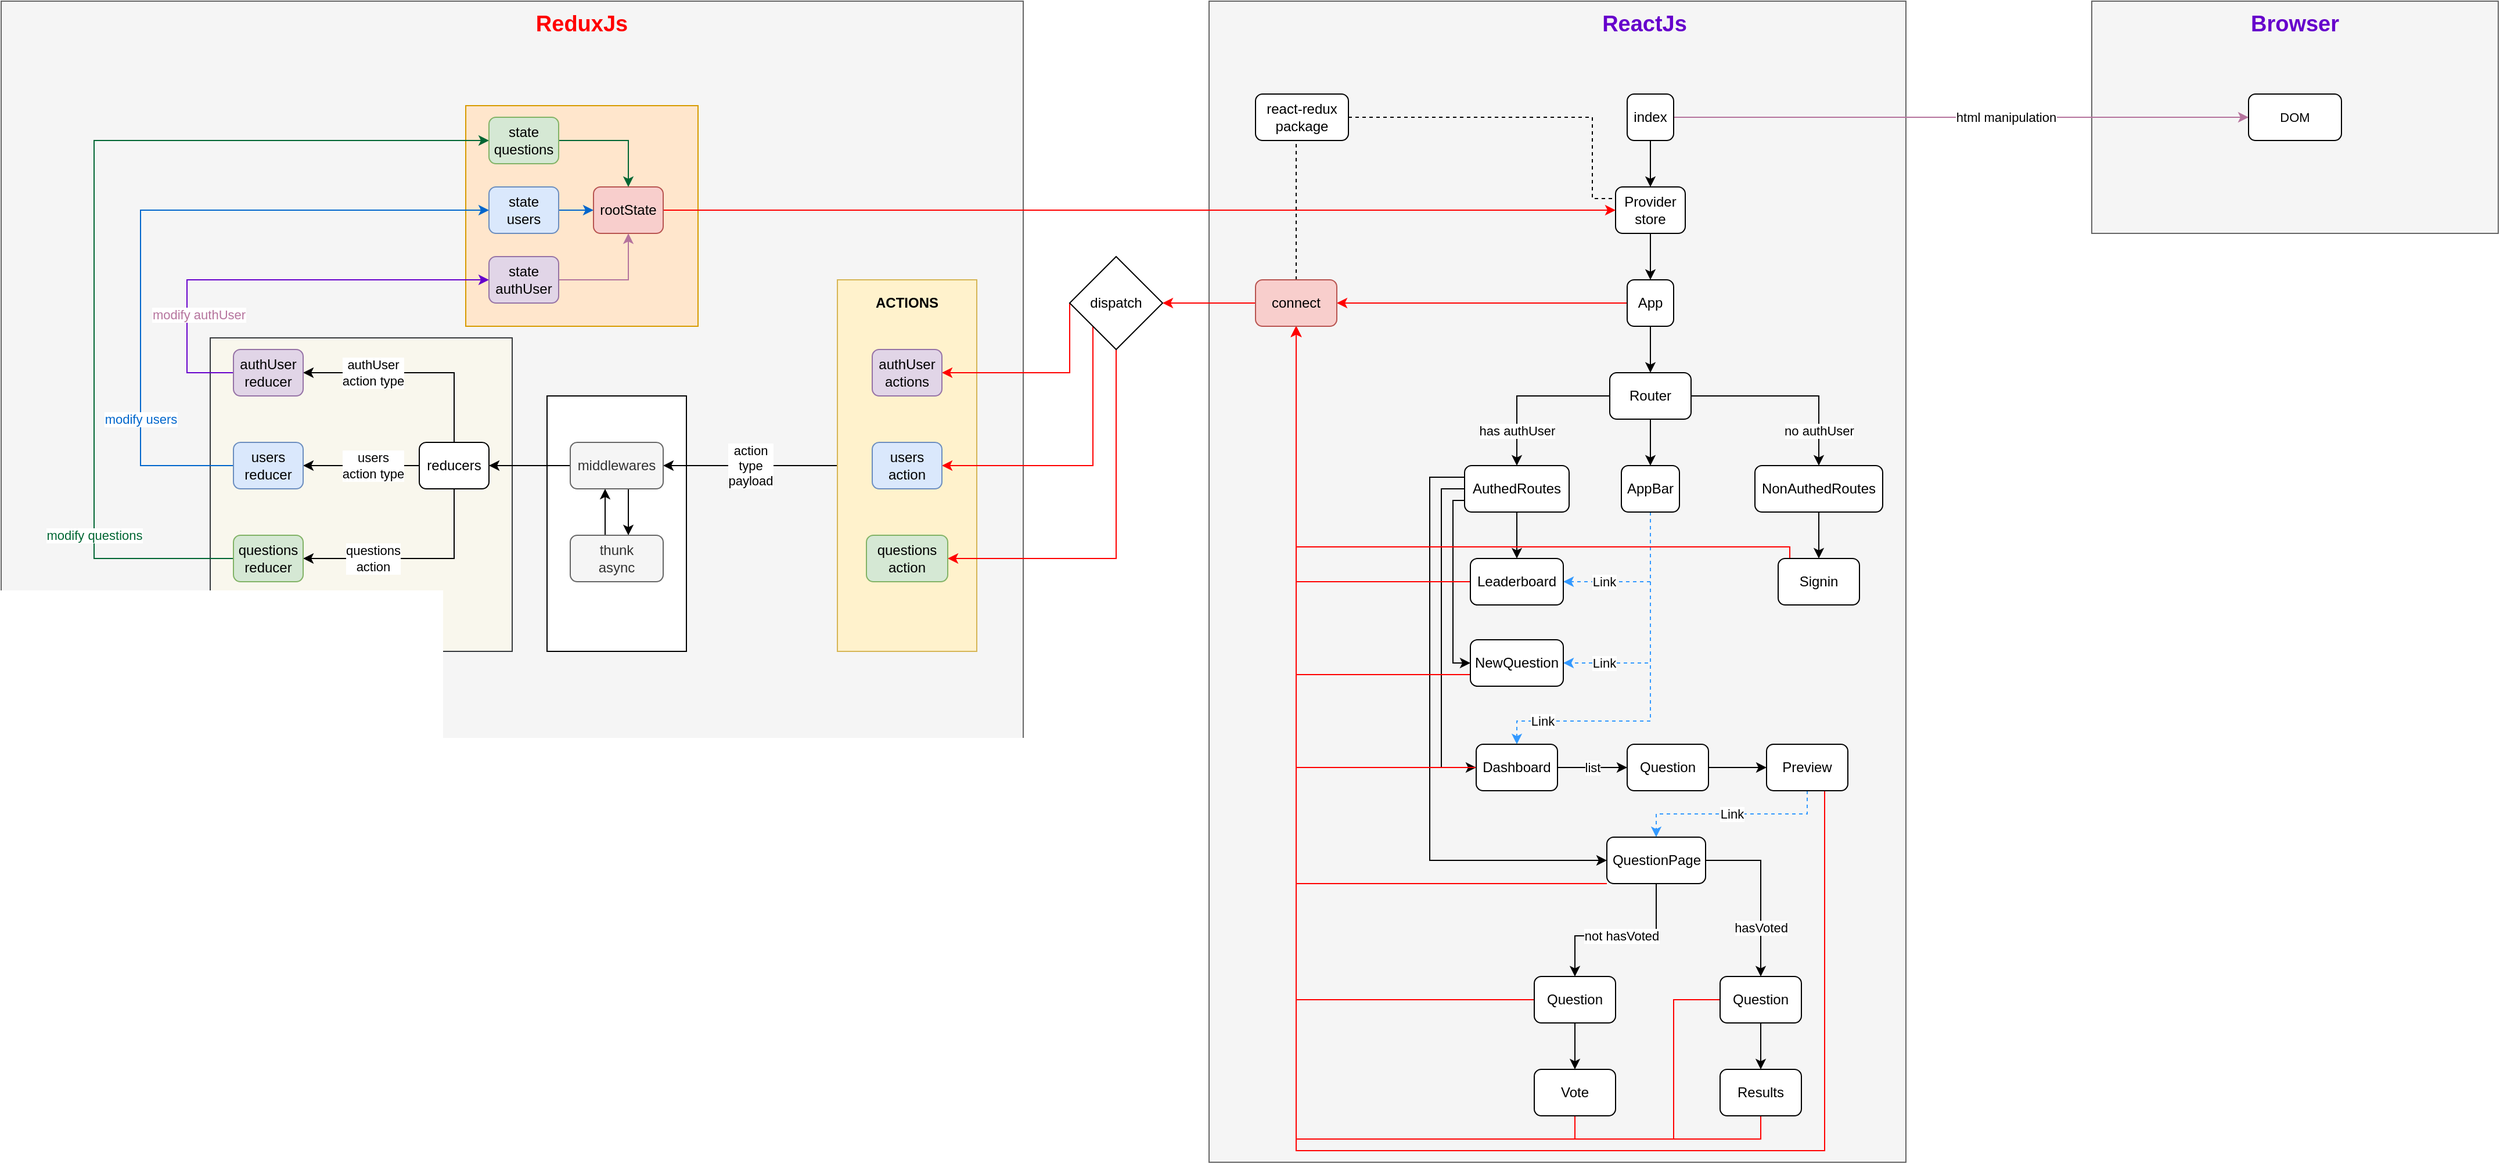 <mxfile version="15.0.6" type="device"><diagram id="oPxa9GDLtOtNXJTR6QMK" name="Page-1"><mxGraphModel dx="3122" dy="805" grid="1" gridSize="10" guides="1" tooltips="1" connect="1" arrows="1" fold="1" page="1" pageScale="1" pageWidth="850" pageHeight="1100" math="0" shadow="0"><root><mxCell id="0"/><mxCell id="1" parent="0"/><mxCell id="LUvh1TEYeLwvtFlhIdJD-115" value="" style="rounded=0;whiteSpace=wrap;html=1;fontColor=#333333;fillColor=#f5f5f5;strokeColor=#666666;" parent="1" vertex="1"><mxGeometry x="-1040" y="80" width="880" height="680" as="geometry"/></mxCell><mxCell id="UNLMK7qx7rCAs4kTIE7j-10" value="" style="rounded=0;whiteSpace=wrap;html=1;" parent="1" vertex="1"><mxGeometry x="-570" y="420" width="120" height="220" as="geometry"/></mxCell><mxCell id="UNLMK7qx7rCAs4kTIE7j-9" value="" style="rounded=0;whiteSpace=wrap;html=1;fillColor=#ffe6cc;strokeColor=#d79b00;" parent="1" vertex="1"><mxGeometry x="-640" y="170" width="200" height="190" as="geometry"/></mxCell><mxCell id="UNLMK7qx7rCAs4kTIE7j-8" value="" style="rounded=0;whiteSpace=wrap;html=1;fillColor=#f9f7ed;strokeColor=#36393d;" parent="1" vertex="1"><mxGeometry x="-860" y="370" width="260" height="270" as="geometry"/></mxCell><mxCell id="LUvh1TEYeLwvtFlhIdJD-120" value="" style="rounded=0;whiteSpace=wrap;html=1;fontColor=#333333;fillColor=#f5f5f5;strokeColor=#666666;" parent="1" vertex="1"><mxGeometry x="760" y="80" width="350" height="200" as="geometry"/></mxCell><mxCell id="LUvh1TEYeLwvtFlhIdJD-116" value="" style="rounded=0;whiteSpace=wrap;html=1;fontColor=#333333;fillColor=#f5f5f5;strokeColor=#666666;" parent="1" vertex="1"><mxGeometry y="80" width="600" height="1000" as="geometry"/></mxCell><mxCell id="LUvh1TEYeLwvtFlhIdJD-107" value="action&lt;br&gt;type&lt;br&gt;payload" style="edgeStyle=orthogonalEdgeStyle;rounded=0;orthogonalLoop=1;jettySize=auto;html=1;" parent="1" source="LUvh1TEYeLwvtFlhIdJD-105" target="LUvh1TEYeLwvtFlhIdJD-72" edge="1"><mxGeometry relative="1" as="geometry"><Array as="points"><mxPoint x="-420" y="480"/><mxPoint x="-420" y="480"/></Array></mxGeometry></mxCell><mxCell id="LUvh1TEYeLwvtFlhIdJD-105" value="" style="rounded=0;whiteSpace=wrap;html=1;fillColor=#fff2cc;strokeColor=#d6b656;" parent="1" vertex="1"><mxGeometry x="-320" y="320" width="120" height="320" as="geometry"/></mxCell><mxCell id="LUvh1TEYeLwvtFlhIdJD-21" style="edgeStyle=orthogonalEdgeStyle;rounded=0;orthogonalLoop=1;jettySize=auto;html=1;" parent="1" source="LUvh1TEYeLwvtFlhIdJD-1" target="LUvh1TEYeLwvtFlhIdJD-19" edge="1"><mxGeometry relative="1" as="geometry"/></mxCell><mxCell id="LUvh1TEYeLwvtFlhIdJD-122" value="html manipulation" style="edgeStyle=orthogonalEdgeStyle;rounded=0;orthogonalLoop=1;jettySize=auto;html=1;fontSize=11;strokeColor=#B5739D;" parent="1" source="LUvh1TEYeLwvtFlhIdJD-1" target="LUvh1TEYeLwvtFlhIdJD-133" edge="1"><mxGeometry x="0.156" relative="1" as="geometry"><mxPoint as="offset"/></mxGeometry></mxCell><mxCell id="LUvh1TEYeLwvtFlhIdJD-1" value="index" style="rounded=1;whiteSpace=wrap;html=1;" parent="1" vertex="1"><mxGeometry x="360" y="160" width="40" height="40" as="geometry"/></mxCell><mxCell id="LUvh1TEYeLwvtFlhIdJD-16" style="edgeStyle=orthogonalEdgeStyle;rounded=0;orthogonalLoop=1;jettySize=auto;html=1;" parent="1" source="LUvh1TEYeLwvtFlhIdJD-2" target="LUvh1TEYeLwvtFlhIdJD-7" edge="1"><mxGeometry relative="1" as="geometry"/></mxCell><mxCell id="LUvh1TEYeLwvtFlhIdJD-129" style="edgeStyle=orthogonalEdgeStyle;rounded=0;orthogonalLoop=1;jettySize=auto;html=1;fontSize=11;fontColor=#000000;strokeColor=#FF0000;" parent="1" source="LUvh1TEYeLwvtFlhIdJD-2" target="LUvh1TEYeLwvtFlhIdJD-85" edge="1"><mxGeometry relative="1" as="geometry"/></mxCell><mxCell id="LUvh1TEYeLwvtFlhIdJD-2" value="App" style="rounded=1;whiteSpace=wrap;html=1;" parent="1" vertex="1"><mxGeometry x="360" y="320" width="40" height="40" as="geometry"/></mxCell><mxCell id="LUvh1TEYeLwvtFlhIdJD-28" value="Link" style="edgeStyle=orthogonalEdgeStyle;rounded=0;orthogonalLoop=1;jettySize=auto;html=1;dashed=1;strokeColor=#3399FF;" parent="1" source="LUvh1TEYeLwvtFlhIdJD-3" target="LUvh1TEYeLwvtFlhIdJD-10" edge="1"><mxGeometry x="0.733" relative="1" as="geometry"><Array as="points"><mxPoint x="380" y="700"/><mxPoint x="265" y="700"/></Array><mxPoint as="offset"/></mxGeometry></mxCell><mxCell id="LUvh1TEYeLwvtFlhIdJD-30" value="Link" style="edgeStyle=orthogonalEdgeStyle;rounded=0;orthogonalLoop=1;jettySize=auto;html=1;dashed=1;strokeColor=#3399FF;" parent="1" source="LUvh1TEYeLwvtFlhIdJD-3" target="LUvh1TEYeLwvtFlhIdJD-12" edge="1"><mxGeometry x="0.481" relative="1" as="geometry"><Array as="points"><mxPoint x="380" y="580"/></Array><mxPoint as="offset"/></mxGeometry></mxCell><mxCell id="LUvh1TEYeLwvtFlhIdJD-38" value="Link" style="edgeStyle=orthogonalEdgeStyle;rounded=0;orthogonalLoop=1;jettySize=auto;html=1;dashed=1;strokeColor=#3399FF;" parent="1" source="LUvh1TEYeLwvtFlhIdJD-3" target="LUvh1TEYeLwvtFlhIdJD-11" edge="1"><mxGeometry x="0.658" relative="1" as="geometry"><Array as="points"><mxPoint x="380" y="650"/></Array><mxPoint as="offset"/></mxGeometry></mxCell><mxCell id="LUvh1TEYeLwvtFlhIdJD-3" value="AppBar" style="rounded=1;whiteSpace=wrap;html=1;" parent="1" vertex="1"><mxGeometry x="355" y="480" width="50" height="40" as="geometry"/></mxCell><mxCell id="LUvh1TEYeLwvtFlhIdJD-27" style="edgeStyle=orthogonalEdgeStyle;rounded=0;orthogonalLoop=1;jettySize=auto;html=1;" parent="1" source="LUvh1TEYeLwvtFlhIdJD-4" target="LUvh1TEYeLwvtFlhIdJD-6" edge="1"><mxGeometry relative="1" as="geometry"/></mxCell><mxCell id="LUvh1TEYeLwvtFlhIdJD-4" value="NonAuthedRoutes" style="rounded=1;whiteSpace=wrap;html=1;" parent="1" vertex="1"><mxGeometry x="470" y="480" width="110" height="40" as="geometry"/></mxCell><mxCell id="LUvh1TEYeLwvtFlhIdJD-35" style="edgeStyle=orthogonalEdgeStyle;rounded=0;orthogonalLoop=1;jettySize=auto;html=1;" parent="1" source="LUvh1TEYeLwvtFlhIdJD-5" target="LUvh1TEYeLwvtFlhIdJD-10" edge="1"><mxGeometry relative="1" as="geometry"><Array as="points"><mxPoint x="200" y="500"/><mxPoint x="200" y="740"/></Array></mxGeometry></mxCell><mxCell id="LUvh1TEYeLwvtFlhIdJD-36" style="edgeStyle=orthogonalEdgeStyle;rounded=0;orthogonalLoop=1;jettySize=auto;html=1;" parent="1" source="LUvh1TEYeLwvtFlhIdJD-5" target="LUvh1TEYeLwvtFlhIdJD-12" edge="1"><mxGeometry relative="1" as="geometry"/></mxCell><mxCell id="LUvh1TEYeLwvtFlhIdJD-37" style="edgeStyle=orthogonalEdgeStyle;rounded=0;orthogonalLoop=1;jettySize=auto;html=1;" parent="1" source="LUvh1TEYeLwvtFlhIdJD-5" target="LUvh1TEYeLwvtFlhIdJD-11" edge="1"><mxGeometry relative="1" as="geometry"><Array as="points"><mxPoint x="210" y="510"/><mxPoint x="210" y="650"/></Array></mxGeometry></mxCell><mxCell id="LUvh1TEYeLwvtFlhIdJD-61" style="edgeStyle=orthogonalEdgeStyle;rounded=0;orthogonalLoop=1;jettySize=auto;html=1;" parent="1" source="LUvh1TEYeLwvtFlhIdJD-5" target="LUvh1TEYeLwvtFlhIdJD-56" edge="1"><mxGeometry relative="1" as="geometry"><mxPoint x="160" y="800" as="targetPoint"/><Array as="points"><mxPoint x="190" y="490"/><mxPoint x="190" y="820"/></Array></mxGeometry></mxCell><mxCell id="LUvh1TEYeLwvtFlhIdJD-5" value="AuthedRoutes" style="rounded=1;whiteSpace=wrap;html=1;" parent="1" vertex="1"><mxGeometry x="220" y="480" width="90" height="40" as="geometry"/></mxCell><mxCell id="LUvh1TEYeLwvtFlhIdJD-95" style="edgeStyle=orthogonalEdgeStyle;rounded=0;orthogonalLoop=1;jettySize=auto;html=1;strokeColor=#FF0000;" parent="1" source="LUvh1TEYeLwvtFlhIdJD-6" target="LUvh1TEYeLwvtFlhIdJD-85" edge="1"><mxGeometry relative="1" as="geometry"><Array as="points"><mxPoint x="500" y="550"/><mxPoint x="75" y="550"/></Array></mxGeometry></mxCell><mxCell id="LUvh1TEYeLwvtFlhIdJD-6" value="Signin" style="rounded=1;whiteSpace=wrap;html=1;" parent="1" vertex="1"><mxGeometry x="490" y="560" width="70" height="40" as="geometry"/></mxCell><mxCell id="LUvh1TEYeLwvtFlhIdJD-13" style="edgeStyle=orthogonalEdgeStyle;rounded=0;orthogonalLoop=1;jettySize=auto;html=1;" parent="1" source="LUvh1TEYeLwvtFlhIdJD-7" target="LUvh1TEYeLwvtFlhIdJD-3" edge="1"><mxGeometry relative="1" as="geometry"/></mxCell><mxCell id="LUvh1TEYeLwvtFlhIdJD-14" value="has authUser" style="edgeStyle=orthogonalEdgeStyle;rounded=0;orthogonalLoop=1;jettySize=auto;html=1;" parent="1" source="LUvh1TEYeLwvtFlhIdJD-7" target="LUvh1TEYeLwvtFlhIdJD-5" edge="1"><mxGeometry x="0.571" relative="1" as="geometry"><mxPoint as="offset"/></mxGeometry></mxCell><mxCell id="LUvh1TEYeLwvtFlhIdJD-15" value="no authUser" style="edgeStyle=orthogonalEdgeStyle;rounded=0;orthogonalLoop=1;jettySize=auto;html=1;" parent="1" source="LUvh1TEYeLwvtFlhIdJD-7" target="LUvh1TEYeLwvtFlhIdJD-4" edge="1"><mxGeometry x="0.647" relative="1" as="geometry"><mxPoint as="offset"/></mxGeometry></mxCell><mxCell id="LUvh1TEYeLwvtFlhIdJD-7" value="Router" style="rounded=1;whiteSpace=wrap;html=1;" parent="1" vertex="1"><mxGeometry x="345" y="400" width="70" height="40" as="geometry"/></mxCell><mxCell id="LUvh1TEYeLwvtFlhIdJD-58" value="list" style="edgeStyle=orthogonalEdgeStyle;rounded=0;orthogonalLoop=1;jettySize=auto;html=1;labelBackgroundColor=#FFFFFF;" parent="1" source="LUvh1TEYeLwvtFlhIdJD-10" target="LUvh1TEYeLwvtFlhIdJD-53" edge="1"><mxGeometry relative="1" as="geometry"/></mxCell><mxCell id="LUvh1TEYeLwvtFlhIdJD-92" style="edgeStyle=orthogonalEdgeStyle;rounded=0;orthogonalLoop=1;jettySize=auto;html=1;strokeColor=#FF0000;" parent="1" source="LUvh1TEYeLwvtFlhIdJD-10" target="LUvh1TEYeLwvtFlhIdJD-85" edge="1"><mxGeometry relative="1" as="geometry"/></mxCell><mxCell id="LUvh1TEYeLwvtFlhIdJD-130" value="Link" style="edgeStyle=orthogonalEdgeStyle;rounded=0;orthogonalLoop=1;jettySize=auto;html=1;labelBackgroundColor=#FFFFFF;fontSize=11;fontColor=#000000;exitX=0.5;exitY=1;exitDx=0;exitDy=0;dashed=1;strokeColor=#3399FF;" parent="1" source="LUvh1TEYeLwvtFlhIdJD-54" target="LUvh1TEYeLwvtFlhIdJD-56" edge="1"><mxGeometry relative="1" as="geometry"/></mxCell><mxCell id="LUvh1TEYeLwvtFlhIdJD-10" value="Dashboard" style="rounded=1;whiteSpace=wrap;html=1;" parent="1" vertex="1"><mxGeometry x="230" y="720" width="70" height="40" as="geometry"/></mxCell><mxCell id="LUvh1TEYeLwvtFlhIdJD-91" style="edgeStyle=orthogonalEdgeStyle;rounded=0;orthogonalLoop=1;jettySize=auto;html=1;strokeColor=#FF0000;" parent="1" source="LUvh1TEYeLwvtFlhIdJD-11" target="LUvh1TEYeLwvtFlhIdJD-85" edge="1"><mxGeometry relative="1" as="geometry"><Array as="points"><mxPoint x="75" y="660"/></Array></mxGeometry></mxCell><mxCell id="LUvh1TEYeLwvtFlhIdJD-11" value="NewQuestion" style="rounded=1;whiteSpace=wrap;html=1;" parent="1" vertex="1"><mxGeometry x="225" y="630" width="80" height="40" as="geometry"/></mxCell><mxCell id="LUvh1TEYeLwvtFlhIdJD-22" style="edgeStyle=orthogonalEdgeStyle;rounded=0;orthogonalLoop=1;jettySize=auto;html=1;" parent="1" source="LUvh1TEYeLwvtFlhIdJD-19" target="LUvh1TEYeLwvtFlhIdJD-2" edge="1"><mxGeometry relative="1" as="geometry"/></mxCell><mxCell id="LUvh1TEYeLwvtFlhIdJD-19" value="Provider&lt;br&gt;store" style="rounded=1;whiteSpace=wrap;html=1;" parent="1" vertex="1"><mxGeometry x="350" y="240" width="60" height="40" as="geometry"/></mxCell><mxCell id="LUvh1TEYeLwvtFlhIdJD-90" style="edgeStyle=orthogonalEdgeStyle;rounded=0;orthogonalLoop=1;jettySize=auto;html=1;strokeColor=#FF0000;" parent="1" source="LUvh1TEYeLwvtFlhIdJD-12" target="LUvh1TEYeLwvtFlhIdJD-85" edge="1"><mxGeometry relative="1" as="geometry"/></mxCell><mxCell id="LUvh1TEYeLwvtFlhIdJD-12" value="Leaderboard" style="rounded=1;whiteSpace=wrap;html=1;" parent="1" vertex="1"><mxGeometry x="225" y="560" width="80" height="40" as="geometry"/></mxCell><mxCell id="LUvh1TEYeLwvtFlhIdJD-59" style="edgeStyle=orthogonalEdgeStyle;rounded=0;orthogonalLoop=1;jettySize=auto;html=1;" parent="1" source="LUvh1TEYeLwvtFlhIdJD-53" target="LUvh1TEYeLwvtFlhIdJD-54" edge="1"><mxGeometry relative="1" as="geometry"/></mxCell><mxCell id="LUvh1TEYeLwvtFlhIdJD-53" value="Question" style="rounded=1;whiteSpace=wrap;html=1;" parent="1" vertex="1"><mxGeometry x="360" y="720" width="70" height="40" as="geometry"/></mxCell><mxCell id="UNLMK7qx7rCAs4kTIE7j-20" style="edgeStyle=orthogonalEdgeStyle;rounded=0;orthogonalLoop=1;jettySize=auto;html=1;endArrow=none;endFill=0;strokeColor=#FF0000;" parent="1" source="LUvh1TEYeLwvtFlhIdJD-54" target="LUvh1TEYeLwvtFlhIdJD-85" edge="1"><mxGeometry relative="1" as="geometry"><Array as="points"><mxPoint x="530" y="1070"/><mxPoint x="75" y="1070"/></Array></mxGeometry></mxCell><mxCell id="LUvh1TEYeLwvtFlhIdJD-54" value="Preview" style="rounded=1;whiteSpace=wrap;html=1;" parent="1" vertex="1"><mxGeometry x="480" y="720" width="70" height="40" as="geometry"/></mxCell><mxCell id="LUvh1TEYeLwvtFlhIdJD-68" value="not hasVoted" style="edgeStyle=orthogonalEdgeStyle;rounded=0;orthogonalLoop=1;jettySize=auto;html=1;" parent="1" source="LUvh1TEYeLwvtFlhIdJD-56" target="LUvh1TEYeLwvtFlhIdJD-65" edge="1"><mxGeometry relative="1" as="geometry"><Array as="points"><mxPoint x="385" y="885"/><mxPoint x="315" y="885"/></Array></mxGeometry></mxCell><mxCell id="LUvh1TEYeLwvtFlhIdJD-69" value="hasVoted" style="edgeStyle=orthogonalEdgeStyle;rounded=0;orthogonalLoop=1;jettySize=auto;html=1;" parent="1" source="LUvh1TEYeLwvtFlhIdJD-56" target="LUvh1TEYeLwvtFlhIdJD-62" edge="1"><mxGeometry x="0.429" relative="1" as="geometry"><mxPoint as="offset"/></mxGeometry></mxCell><mxCell id="LUvh1TEYeLwvtFlhIdJD-94" style="edgeStyle=orthogonalEdgeStyle;rounded=0;orthogonalLoop=1;jettySize=auto;html=1;strokeColor=#FF0000;" parent="1" source="LUvh1TEYeLwvtFlhIdJD-56" target="LUvh1TEYeLwvtFlhIdJD-85" edge="1"><mxGeometry relative="1" as="geometry"><Array as="points"><mxPoint x="75" y="840"/></Array></mxGeometry></mxCell><mxCell id="LUvh1TEYeLwvtFlhIdJD-56" value="QuestionPage" style="rounded=1;whiteSpace=wrap;html=1;" parent="1" vertex="1"><mxGeometry x="342.5" y="800" width="85" height="40" as="geometry"/></mxCell><mxCell id="LUvh1TEYeLwvtFlhIdJD-64" style="edgeStyle=orthogonalEdgeStyle;rounded=0;orthogonalLoop=1;jettySize=auto;html=1;" parent="1" source="LUvh1TEYeLwvtFlhIdJD-62" target="LUvh1TEYeLwvtFlhIdJD-63" edge="1"><mxGeometry relative="1" as="geometry"/></mxCell><mxCell id="LUvh1TEYeLwvtFlhIdJD-87" style="edgeStyle=orthogonalEdgeStyle;rounded=0;orthogonalLoop=1;jettySize=auto;html=1;strokeColor=#FF0000;" parent="1" source="LUvh1TEYeLwvtFlhIdJD-62" target="LUvh1TEYeLwvtFlhIdJD-85" edge="1"><mxGeometry relative="1" as="geometry"><Array as="points"><mxPoint x="400" y="940"/><mxPoint x="400" y="1060"/><mxPoint x="75" y="1060"/></Array></mxGeometry></mxCell><mxCell id="LUvh1TEYeLwvtFlhIdJD-62" value="Question" style="rounded=1;whiteSpace=wrap;html=1;" parent="1" vertex="1"><mxGeometry x="440" y="920" width="70" height="40" as="geometry"/></mxCell><mxCell id="LUvh1TEYeLwvtFlhIdJD-88" style="edgeStyle=orthogonalEdgeStyle;rounded=0;orthogonalLoop=1;jettySize=auto;html=1;strokeColor=#FF0000;" parent="1" source="LUvh1TEYeLwvtFlhIdJD-63" target="LUvh1TEYeLwvtFlhIdJD-85" edge="1"><mxGeometry relative="1" as="geometry"><Array as="points"><mxPoint x="475" y="1060"/><mxPoint x="75" y="1060"/></Array></mxGeometry></mxCell><mxCell id="LUvh1TEYeLwvtFlhIdJD-63" value="Results" style="rounded=1;whiteSpace=wrap;html=1;" parent="1" vertex="1"><mxGeometry x="440" y="1000" width="70" height="40" as="geometry"/></mxCell><mxCell id="LUvh1TEYeLwvtFlhIdJD-67" style="edgeStyle=orthogonalEdgeStyle;rounded=0;orthogonalLoop=1;jettySize=auto;html=1;" parent="1" source="LUvh1TEYeLwvtFlhIdJD-65" target="LUvh1TEYeLwvtFlhIdJD-66" edge="1"><mxGeometry relative="1" as="geometry"/></mxCell><mxCell id="LUvh1TEYeLwvtFlhIdJD-86" style="edgeStyle=orthogonalEdgeStyle;rounded=0;orthogonalLoop=1;jettySize=auto;html=1;strokeColor=#FF0000;" parent="1" source="LUvh1TEYeLwvtFlhIdJD-65" target="LUvh1TEYeLwvtFlhIdJD-85" edge="1"><mxGeometry relative="1" as="geometry"/></mxCell><mxCell id="LUvh1TEYeLwvtFlhIdJD-65" value="Question" style="rounded=1;whiteSpace=wrap;html=1;" parent="1" vertex="1"><mxGeometry x="280" y="920" width="70" height="40" as="geometry"/></mxCell><mxCell id="LUvh1TEYeLwvtFlhIdJD-89" style="edgeStyle=orthogonalEdgeStyle;rounded=0;orthogonalLoop=1;jettySize=auto;html=1;strokeColor=#FF0000;" parent="1" source="LUvh1TEYeLwvtFlhIdJD-66" target="LUvh1TEYeLwvtFlhIdJD-85" edge="1"><mxGeometry relative="1" as="geometry"><Array as="points"><mxPoint x="315" y="1060"/><mxPoint x="75" y="1060"/></Array></mxGeometry></mxCell><mxCell id="LUvh1TEYeLwvtFlhIdJD-66" value="Vote" style="rounded=1;whiteSpace=wrap;html=1;" parent="1" vertex="1"><mxGeometry x="280" y="1000" width="70" height="40" as="geometry"/></mxCell><mxCell id="LUvh1TEYeLwvtFlhIdJD-99" style="edgeStyle=orthogonalEdgeStyle;rounded=0;orthogonalLoop=1;jettySize=auto;html=1;strokeColor=#FF0000;" parent="1" source="LUvh1TEYeLwvtFlhIdJD-70" target="LUvh1TEYeLwvtFlhIdJD-19" edge="1"><mxGeometry relative="1" as="geometry"><Array as="points"><mxPoint x="-150" y="260"/><mxPoint x="-150" y="260"/></Array></mxGeometry></mxCell><mxCell id="LUvh1TEYeLwvtFlhIdJD-70" value="rootState" style="rounded=1;whiteSpace=wrap;html=1;fillColor=#f8cecc;strokeColor=#b85450;" parent="1" vertex="1"><mxGeometry x="-530" y="240" width="60" height="40" as="geometry"/></mxCell><mxCell id="UNLMK7qx7rCAs4kTIE7j-5" value="authUser&lt;br&gt;action type" style="edgeStyle=orthogonalEdgeStyle;rounded=0;orthogonalLoop=1;jettySize=auto;html=1;" parent="1" source="LUvh1TEYeLwvtFlhIdJD-71" target="LUvh1TEYeLwvtFlhIdJD-83" edge="1"><mxGeometry x="0.368" relative="1" as="geometry"><Array as="points"><mxPoint x="-650" y="400"/></Array><mxPoint as="offset"/></mxGeometry></mxCell><mxCell id="UNLMK7qx7rCAs4kTIE7j-6" value="users&lt;br&gt;action type" style="edgeStyle=orthogonalEdgeStyle;rounded=0;orthogonalLoop=1;jettySize=auto;html=1;" parent="1" source="LUvh1TEYeLwvtFlhIdJD-71" target="LUvh1TEYeLwvtFlhIdJD-80" edge="1"><mxGeometry x="-0.2" relative="1" as="geometry"><mxPoint as="offset"/></mxGeometry></mxCell><mxCell id="UNLMK7qx7rCAs4kTIE7j-7" value="questions&lt;br&gt;action" style="edgeStyle=orthogonalEdgeStyle;rounded=0;orthogonalLoop=1;jettySize=auto;html=1;" parent="1" source="LUvh1TEYeLwvtFlhIdJD-71" target="LUvh1TEYeLwvtFlhIdJD-81" edge="1"><mxGeometry x="0.368" relative="1" as="geometry"><Array as="points"><mxPoint x="-650" y="560"/></Array><mxPoint as="offset"/></mxGeometry></mxCell><mxCell id="LUvh1TEYeLwvtFlhIdJD-71" value="reducers" style="rounded=1;whiteSpace=wrap;html=1;" parent="1" vertex="1"><mxGeometry x="-680" y="460" width="60" height="40" as="geometry"/></mxCell><mxCell id="LUvh1TEYeLwvtFlhIdJD-76" style="edgeStyle=orthogonalEdgeStyle;rounded=0;orthogonalLoop=1;jettySize=auto;html=1;" parent="1" source="LUvh1TEYeLwvtFlhIdJD-72" target="LUvh1TEYeLwvtFlhIdJD-71" edge="1"><mxGeometry relative="1" as="geometry"><Array as="points"><mxPoint x="-590" y="480"/><mxPoint x="-590" y="480"/></Array></mxGeometry></mxCell><mxCell id="UNLMK7qx7rCAs4kTIE7j-14" style="edgeStyle=orthogonalEdgeStyle;rounded=0;orthogonalLoop=1;jettySize=auto;html=1;" parent="1" source="LUvh1TEYeLwvtFlhIdJD-72" target="UNLMK7qx7rCAs4kTIE7j-11" edge="1"><mxGeometry relative="1" as="geometry"><Array as="points"><mxPoint x="-500" y="520"/><mxPoint x="-500" y="520"/></Array></mxGeometry></mxCell><mxCell id="LUvh1TEYeLwvtFlhIdJD-72" value="middlewares" style="rounded=1;whiteSpace=wrap;html=1;fillColor=#f5f5f5;strokeColor=#666666;fontColor=#333333;" parent="1" vertex="1"><mxGeometry x="-550" y="460" width="80" height="40" as="geometry"/></mxCell><mxCell id="LUvh1TEYeLwvtFlhIdJD-101" style="edgeStyle=orthogonalEdgeStyle;rounded=0;orthogonalLoop=1;jettySize=auto;html=1;entryX=1;entryY=0.5;entryDx=0;entryDy=0;strokeColor=#FF0000;" parent="1" source="LUvh1TEYeLwvtFlhIdJD-74" target="LUvh1TEYeLwvtFlhIdJD-82" edge="1"><mxGeometry relative="1" as="geometry"><Array as="points"><mxPoint x="-120" y="400"/></Array></mxGeometry></mxCell><mxCell id="LUvh1TEYeLwvtFlhIdJD-102" style="edgeStyle=orthogonalEdgeStyle;rounded=0;orthogonalLoop=1;jettySize=auto;html=1;strokeColor=#FF0000;" parent="1" source="LUvh1TEYeLwvtFlhIdJD-74" target="LUvh1TEYeLwvtFlhIdJD-78" edge="1"><mxGeometry relative="1" as="geometry"><Array as="points"><mxPoint x="-100" y="480"/></Array></mxGeometry></mxCell><mxCell id="LUvh1TEYeLwvtFlhIdJD-103" style="edgeStyle=orthogonalEdgeStyle;rounded=0;orthogonalLoop=1;jettySize=auto;html=1;strokeColor=#FF0000;" parent="1" source="LUvh1TEYeLwvtFlhIdJD-74" target="LUvh1TEYeLwvtFlhIdJD-79" edge="1"><mxGeometry relative="1" as="geometry"><Array as="points"><mxPoint x="-80" y="560"/></Array></mxGeometry></mxCell><mxCell id="LUvh1TEYeLwvtFlhIdJD-74" value="dispatch" style="rhombus;whiteSpace=wrap;html=1;" parent="1" vertex="1"><mxGeometry x="-120" y="300" width="80" height="80" as="geometry"/></mxCell><mxCell id="LUvh1TEYeLwvtFlhIdJD-78" value="users&lt;br&gt;action" style="rounded=1;whiteSpace=wrap;html=1;fillColor=#dae8fc;strokeColor=#6c8ebf;" parent="1" vertex="1"><mxGeometry x="-290" y="460" width="60" height="40" as="geometry"/></mxCell><mxCell id="LUvh1TEYeLwvtFlhIdJD-79" value="questions&lt;br&gt;action" style="rounded=1;whiteSpace=wrap;html=1;fillColor=#d5e8d4;strokeColor=#82b366;" parent="1" vertex="1"><mxGeometry x="-295" y="540" width="70" height="40" as="geometry"/></mxCell><mxCell id="LUvh1TEYeLwvtFlhIdJD-112" value="modify users" style="edgeStyle=orthogonalEdgeStyle;rounded=0;orthogonalLoop=1;jettySize=auto;html=1;fontColor=#0066CC;strokeColor=#0066CC;" parent="1" source="LUvh1TEYeLwvtFlhIdJD-80" target="LUvh1TEYeLwvtFlhIdJD-124" edge="1"><mxGeometry x="-0.6" relative="1" as="geometry"><mxPoint x="-660" y="260" as="targetPoint"/><Array as="points"><mxPoint x="-920" y="480"/><mxPoint x="-920" y="260"/></Array><mxPoint as="offset"/></mxGeometry></mxCell><mxCell id="LUvh1TEYeLwvtFlhIdJD-80" value="users&lt;br&gt;reducer" style="rounded=1;whiteSpace=wrap;html=1;fillColor=#dae8fc;strokeColor=#6c8ebf;" parent="1" vertex="1"><mxGeometry x="-840" y="460" width="60" height="40" as="geometry"/></mxCell><mxCell id="LUvh1TEYeLwvtFlhIdJD-113" value="modify questions" style="edgeStyle=orthogonalEdgeStyle;rounded=0;orthogonalLoop=1;jettySize=auto;html=1;fontColor=#006633;strokeColor=#006633;" parent="1" source="LUvh1TEYeLwvtFlhIdJD-81" target="LUvh1TEYeLwvtFlhIdJD-125" edge="1"><mxGeometry x="-0.658" relative="1" as="geometry"><Array as="points"><mxPoint x="-960" y="560"/><mxPoint x="-960" y="200"/></Array><mxPoint as="offset"/></mxGeometry></mxCell><mxCell id="LUvh1TEYeLwvtFlhIdJD-81" value="questions&lt;br&gt;reducer" style="rounded=1;whiteSpace=wrap;html=1;fillColor=#d5e8d4;strokeColor=#82b366;" parent="1" vertex="1"><mxGeometry x="-840" y="540" width="60" height="40" as="geometry"/></mxCell><mxCell id="LUvh1TEYeLwvtFlhIdJD-82" value="authUser&lt;br&gt;actions" style="rounded=1;whiteSpace=wrap;html=1;fillColor=#e1d5e7;strokeColor=#9673a6;" parent="1" vertex="1"><mxGeometry x="-290" y="380" width="60" height="40" as="geometry"/></mxCell><mxCell id="LUvh1TEYeLwvtFlhIdJD-111" value="modify authUser" style="edgeStyle=orthogonalEdgeStyle;rounded=0;orthogonalLoop=1;jettySize=auto;html=1;fontColor=#B5739D;strokeColor=#6600CC;" parent="1" source="LUvh1TEYeLwvtFlhIdJD-83" target="LUvh1TEYeLwvtFlhIdJD-123" edge="1"><mxGeometry x="-0.526" y="-10" relative="1" as="geometry"><Array as="points"><mxPoint x="-880" y="400"/><mxPoint x="-880" y="320"/></Array><mxPoint as="offset"/></mxGeometry></mxCell><mxCell id="LUvh1TEYeLwvtFlhIdJD-83" value="authUser&lt;br&gt;reducer" style="rounded=1;whiteSpace=wrap;html=1;fillColor=#e1d5e7;strokeColor=#9673a6;" parent="1" vertex="1"><mxGeometry x="-840" y="380" width="60" height="40" as="geometry"/></mxCell><mxCell id="LUvh1TEYeLwvtFlhIdJD-100" style="edgeStyle=orthogonalEdgeStyle;rounded=0;orthogonalLoop=1;jettySize=auto;html=1;strokeColor=#FF0000;" parent="1" source="LUvh1TEYeLwvtFlhIdJD-85" target="LUvh1TEYeLwvtFlhIdJD-74" edge="1"><mxGeometry relative="1" as="geometry"/></mxCell><mxCell id="UNLMK7qx7rCAs4kTIE7j-17" style="edgeStyle=orthogonalEdgeStyle;rounded=0;orthogonalLoop=1;jettySize=auto;html=1;dashed=1;endArrow=none;endFill=0;" parent="1" source="LUvh1TEYeLwvtFlhIdJD-85" target="UNLMK7qx7rCAs4kTIE7j-16" edge="1"><mxGeometry relative="1" as="geometry"><Array as="points"><mxPoint x="75" y="220"/><mxPoint x="75" y="220"/></Array></mxGeometry></mxCell><mxCell id="LUvh1TEYeLwvtFlhIdJD-85" value="connect" style="rounded=1;whiteSpace=wrap;html=1;fillColor=#f8cecc;strokeColor=#b85450;" parent="1" vertex="1"><mxGeometry x="40" y="320" width="70" height="40" as="geometry"/></mxCell><mxCell id="LUvh1TEYeLwvtFlhIdJD-106" value="ACTIONS" style="text;html=1;strokeColor=none;fillColor=none;align=center;verticalAlign=middle;whiteSpace=wrap;rounded=0;fontStyle=1" parent="1" vertex="1"><mxGeometry x="-280" y="330" width="40" height="20" as="geometry"/></mxCell><mxCell id="LUvh1TEYeLwvtFlhIdJD-117" value="ReduxJs" style="text;html=1;strokeColor=none;fillColor=none;align=center;verticalAlign=middle;whiteSpace=wrap;rounded=0;fontStyle=1;fontColor=#FF0000;fontSize=19;" parent="1" vertex="1"><mxGeometry x="-560" y="90" width="40" height="20" as="geometry"/></mxCell><mxCell id="LUvh1TEYeLwvtFlhIdJD-118" value="ReactJs" style="text;html=1;strokeColor=none;fillColor=none;align=center;verticalAlign=middle;whiteSpace=wrap;rounded=0;fontStyle=1;fontSize=19;fontColor=#6600CC;" parent="1" vertex="1"><mxGeometry x="355" y="90" width="40" height="20" as="geometry"/></mxCell><mxCell id="LUvh1TEYeLwvtFlhIdJD-121" value="Browser" style="text;html=1;strokeColor=none;fillColor=none;align=center;verticalAlign=middle;whiteSpace=wrap;rounded=0;fontStyle=1;fontSize=19;fontColor=#6600CC;" parent="1" vertex="1"><mxGeometry x="915" y="90" width="40" height="20" as="geometry"/></mxCell><mxCell id="LUvh1TEYeLwvtFlhIdJD-126" style="edgeStyle=orthogonalEdgeStyle;rounded=0;orthogonalLoop=1;jettySize=auto;html=1;fontSize=11;fontColor=#000000;strokeColor=#B5739D;" parent="1" source="LUvh1TEYeLwvtFlhIdJD-123" target="LUvh1TEYeLwvtFlhIdJD-70" edge="1"><mxGeometry relative="1" as="geometry"/></mxCell><mxCell id="LUvh1TEYeLwvtFlhIdJD-123" value="state&lt;br&gt;authUser" style="rounded=1;whiteSpace=wrap;html=1;fillColor=#e1d5e7;strokeColor=#9673a6;" parent="1" vertex="1"><mxGeometry x="-620" y="300" width="60" height="40" as="geometry"/></mxCell><mxCell id="LUvh1TEYeLwvtFlhIdJD-127" style="edgeStyle=orthogonalEdgeStyle;rounded=0;orthogonalLoop=1;jettySize=auto;html=1;fontSize=11;fontColor=#000000;strokeColor=#0066CC;" parent="1" source="LUvh1TEYeLwvtFlhIdJD-124" target="LUvh1TEYeLwvtFlhIdJD-70" edge="1"><mxGeometry relative="1" as="geometry"/></mxCell><mxCell id="LUvh1TEYeLwvtFlhIdJD-124" value="state&lt;br&gt;users" style="rounded=1;whiteSpace=wrap;html=1;fillColor=#dae8fc;strokeColor=#6c8ebf;" parent="1" vertex="1"><mxGeometry x="-620" y="240" width="60" height="40" as="geometry"/></mxCell><mxCell id="LUvh1TEYeLwvtFlhIdJD-128" style="edgeStyle=orthogonalEdgeStyle;rounded=0;orthogonalLoop=1;jettySize=auto;html=1;fontSize=11;fontColor=#000000;strokeColor=#006633;" parent="1" source="LUvh1TEYeLwvtFlhIdJD-125" target="LUvh1TEYeLwvtFlhIdJD-70" edge="1"><mxGeometry relative="1" as="geometry"/></mxCell><mxCell id="LUvh1TEYeLwvtFlhIdJD-125" value="state&lt;br&gt;questions" style="rounded=1;whiteSpace=wrap;html=1;fillColor=#d5e8d4;strokeColor=#82b366;" parent="1" vertex="1"><mxGeometry x="-620" y="180" width="60" height="40" as="geometry"/></mxCell><mxCell id="LUvh1TEYeLwvtFlhIdJD-133" value="DOM" style="rounded=1;whiteSpace=wrap;html=1;fontSize=11;fontColor=#000000;" parent="1" vertex="1"><mxGeometry x="895" y="160" width="80" height="40" as="geometry"/></mxCell><mxCell id="UNLMK7qx7rCAs4kTIE7j-15" style="edgeStyle=orthogonalEdgeStyle;rounded=0;orthogonalLoop=1;jettySize=auto;html=1;" parent="1" source="UNLMK7qx7rCAs4kTIE7j-11" edge="1"><mxGeometry relative="1" as="geometry"><mxPoint x="-520" y="500" as="targetPoint"/><Array as="points"><mxPoint x="-520" y="500"/></Array></mxGeometry></mxCell><mxCell id="UNLMK7qx7rCAs4kTIE7j-11" value="thunk&lt;br&gt;async" style="rounded=1;whiteSpace=wrap;html=1;fillColor=#f5f5f5;strokeColor=#666666;fontColor=#333333;" parent="1" vertex="1"><mxGeometry x="-550" y="540" width="80" height="40" as="geometry"/></mxCell><mxCell id="UNLMK7qx7rCAs4kTIE7j-18" style="edgeStyle=orthogonalEdgeStyle;rounded=0;orthogonalLoop=1;jettySize=auto;html=1;dashed=1;endArrow=none;endFill=0;" parent="1" source="UNLMK7qx7rCAs4kTIE7j-16" target="LUvh1TEYeLwvtFlhIdJD-19" edge="1"><mxGeometry relative="1" as="geometry"><Array as="points"><mxPoint x="330" y="180"/><mxPoint x="330" y="250"/></Array></mxGeometry></mxCell><mxCell id="UNLMK7qx7rCAs4kTIE7j-16" value="react-redux&lt;br&gt;package" style="rounded=1;whiteSpace=wrap;html=1;" parent="1" vertex="1"><mxGeometry x="40" y="160" width="80" height="40" as="geometry"/></mxCell></root></mxGraphModel></diagram></mxfile>